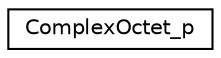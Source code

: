 digraph "Graphical Class Hierarchy"
{
 // INTERACTIVE_SVG=YES
  edge [fontname="Helvetica",fontsize="10",labelfontname="Helvetica",labelfontsize="10"];
  node [fontname="Helvetica",fontsize="10",shape=record];
  rankdir="LR";
  Node1 [label="ComplexOctet_p",height=0.2,width=0.4,color="black", fillcolor="white", style="filled",URL="$class_standard_interfaces__i_1_1_complex_octet__p.html"];
}

